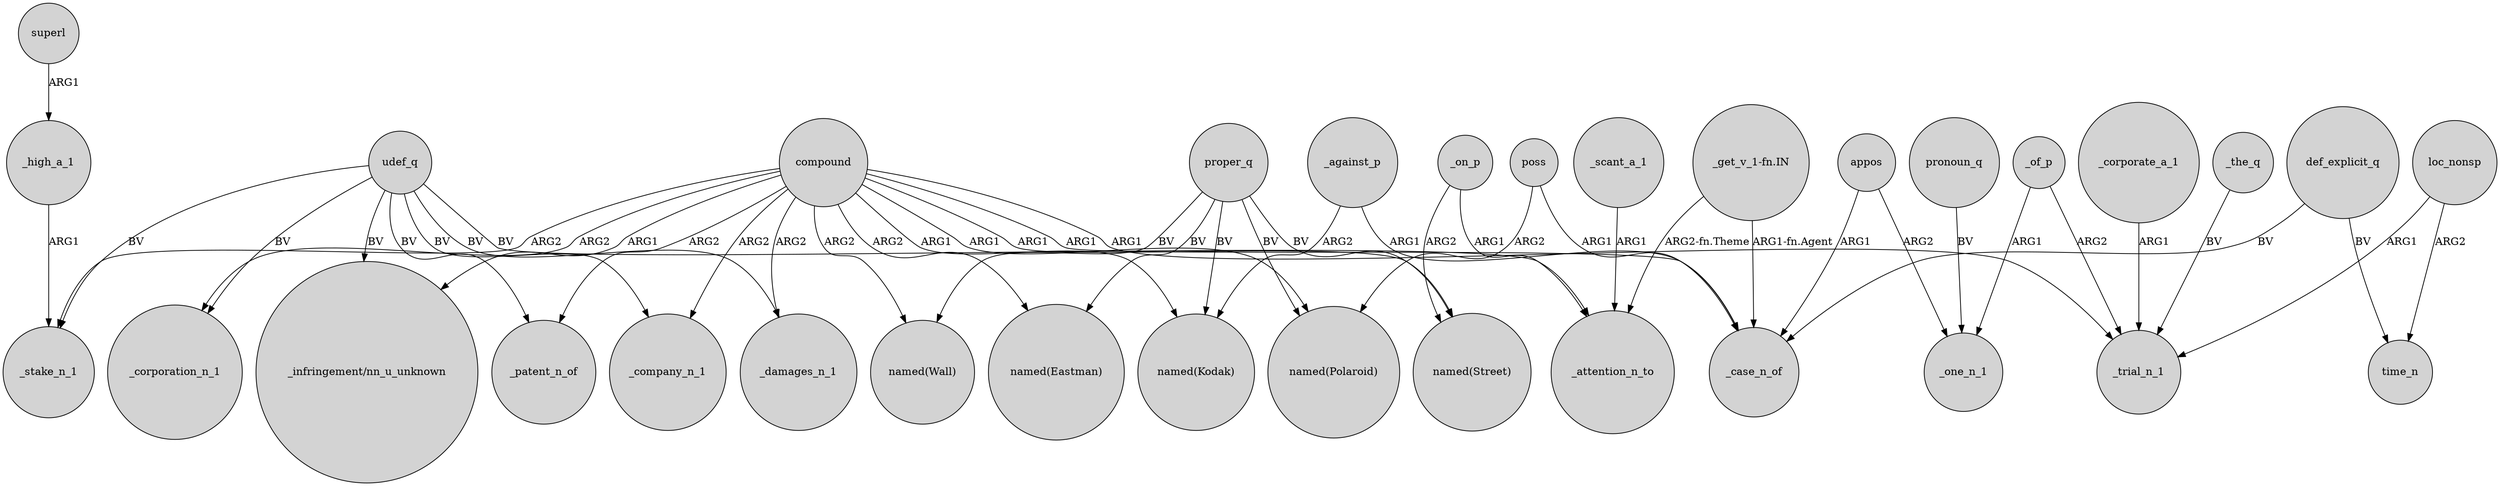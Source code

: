 digraph {
	node [shape=circle style=filled]
	compound -> _stake_n_1 [label=ARG2]
	_against_p -> _case_n_of [label=ARG1]
	_of_p -> _trial_n_1 [label=ARG2]
	appos -> _one_n_1 [label=ARG2]
	"_get_v_1-fn.IN" -> _attention_n_to [label="ARG2-fn.Theme"]
	def_explicit_q -> time_n [label=BV]
	_on_p -> _attention_n_to [label=ARG1]
	compound -> "named(Street)" [label=ARG1]
	proper_q -> "named(Wall)" [label=BV]
	superl -> _high_a_1 [label=ARG1]
	udef_q -> _attention_n_to [label=BV]
	poss -> _case_n_of [label=ARG1]
	compound -> _company_n_1 [label=ARG2]
	_the_q -> _trial_n_1 [label=BV]
	compound -> _corporation_n_1 [label=ARG2]
	_against_p -> "named(Kodak)" [label=ARG2]
	udef_q -> _damages_n_1 [label=BV]
	proper_q -> "named(Eastman)" [label=BV]
	_high_a_1 -> _stake_n_1 [label=ARG1]
	_of_p -> _one_n_1 [label=ARG1]
	poss -> "named(Polaroid)" [label=ARG2]
	"_get_v_1-fn.IN" -> _case_n_of [label="ARG1-fn.Agent"]
	loc_nonsp -> time_n [label=ARG2]
	compound -> "named(Polaroid)" [label=ARG1]
	proper_q -> "named(Polaroid)" [label=BV]
	compound -> _patent_n_of [label=ARG2]
	proper_q -> "named(Street)" [label=BV]
	udef_q -> _patent_n_of [label=BV]
	proper_q -> "named(Kodak)" [label=BV]
	udef_q -> _corporation_n_1 [label=BV]
	_corporate_a_1 -> _trial_n_1 [label=ARG1]
	compound -> _damages_n_1 [label=ARG2]
	compound -> _trial_n_1 [label=ARG1]
	compound -> "named(Wall)" [label=ARG2]
	compound -> _case_n_of [label=ARG1]
	_scant_a_1 -> _attention_n_to [label=ARG1]
	appos -> _case_n_of [label=ARG1]
	compound -> "named(Kodak)" [label=ARG1]
	compound -> "_infringement/nn_u_unknown" [label=ARG1]
	udef_q -> "_infringement/nn_u_unknown" [label=BV]
	_on_p -> "named(Street)" [label=ARG2]
	compound -> "named(Eastman)" [label=ARG2]
	pronoun_q -> _one_n_1 [label=BV]
	loc_nonsp -> _trial_n_1 [label=ARG1]
	udef_q -> _stake_n_1 [label=BV]
	def_explicit_q -> _case_n_of [label=BV]
	udef_q -> _company_n_1 [label=BV]
}
